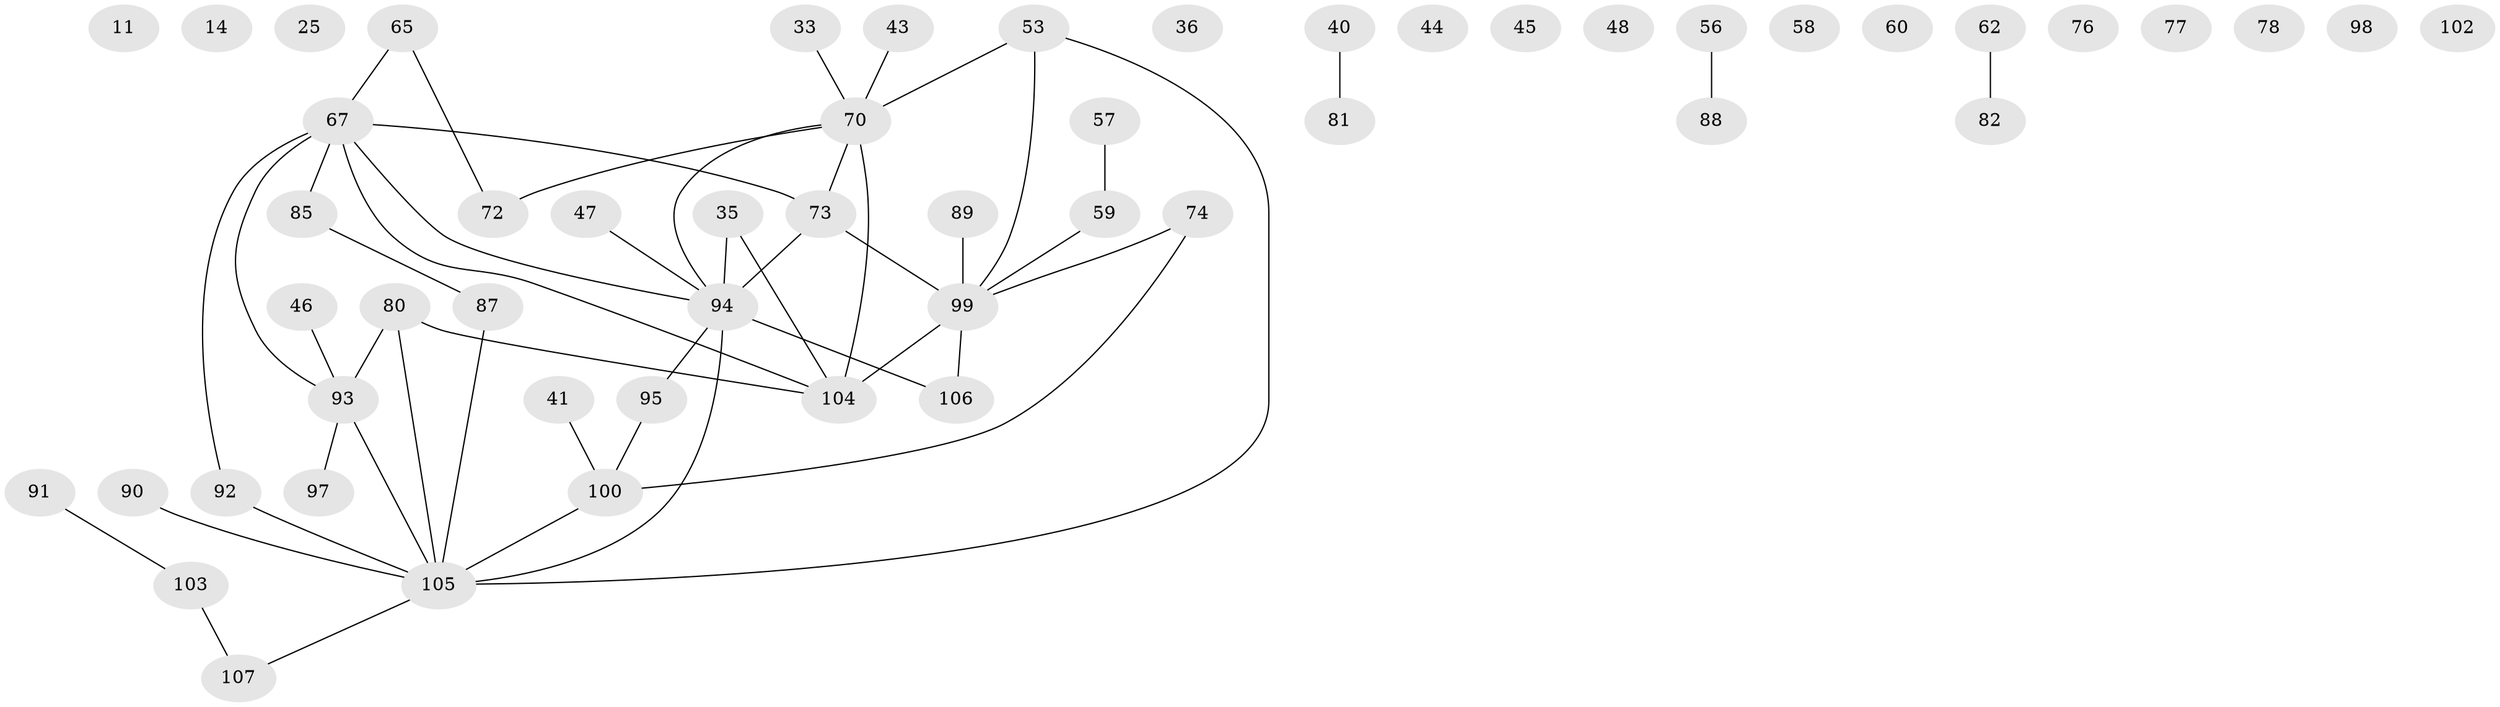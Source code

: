 // original degree distribution, {4: 0.102803738317757, 2: 0.2897196261682243, 6: 0.009345794392523364, 3: 0.18691588785046728, 0: 0.1308411214953271, 1: 0.22429906542056074, 5: 0.056074766355140186}
// Generated by graph-tools (version 1.1) at 2025/39/03/09/25 04:39:21]
// undirected, 53 vertices, 51 edges
graph export_dot {
graph [start="1"]
  node [color=gray90,style=filled];
  11;
  14;
  25;
  33 [super="+32"];
  35 [super="+8+29"];
  36;
  40 [super="+21"];
  41;
  43;
  44;
  45;
  46;
  47;
  48;
  53 [super="+38"];
  56;
  57;
  58;
  59;
  60;
  62 [super="+15"];
  65;
  67 [super="+63+66"];
  70 [super="+26+27+30"];
  72;
  73;
  74;
  76;
  77;
  78;
  80 [super="+51+71"];
  81;
  82 [super="+20"];
  85;
  87;
  88;
  89;
  90;
  91;
  92 [super="+52"];
  93 [super="+86"];
  94 [super="+12+9+50+68"];
  95;
  97;
  98;
  99 [super="+49+75+84"];
  100;
  102;
  103;
  104 [super="+37+101"];
  105 [super="+22+55+96+83"];
  106;
  107 [super="+34"];
  33 -- 70;
  35 -- 104;
  35 -- 94;
  40 -- 81;
  41 -- 100;
  43 -- 70;
  46 -- 93;
  47 -- 94;
  53 -- 70 [weight=2];
  53 -- 99 [weight=2];
  53 -- 105;
  56 -- 88;
  57 -- 59;
  59 -- 99;
  62 -- 82;
  65 -- 72;
  65 -- 67;
  67 -- 92;
  67 -- 104;
  67 -- 73;
  67 -- 85;
  67 -- 93 [weight=2];
  67 -- 94;
  70 -- 72;
  70 -- 73;
  70 -- 94;
  70 -- 104;
  73 -- 99;
  73 -- 94 [weight=2];
  74 -- 99;
  74 -- 100;
  80 -- 93 [weight=2];
  80 -- 105;
  80 -- 104;
  85 -- 87;
  87 -- 105;
  89 -- 99;
  90 -- 105;
  91 -- 103;
  92 -- 105;
  93 -- 97;
  93 -- 105 [weight=2];
  94 -- 105 [weight=2];
  94 -- 95;
  94 -- 106;
  95 -- 100;
  99 -- 104 [weight=2];
  99 -- 106;
  100 -- 105;
  103 -- 107;
  105 -- 107;
}
